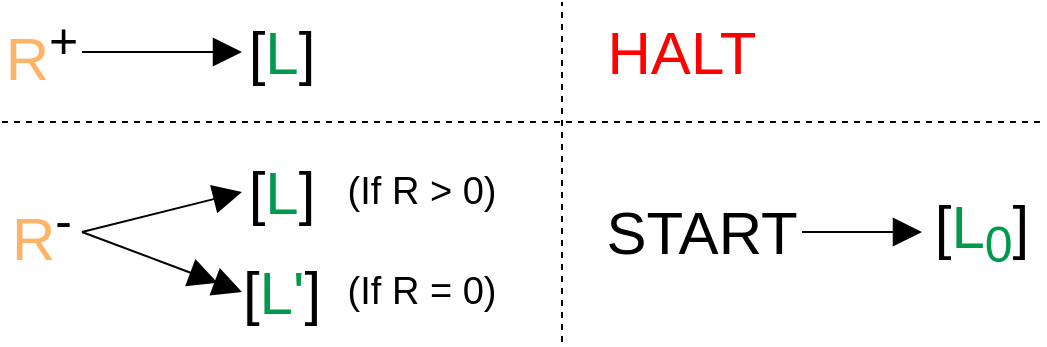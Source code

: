 <mxfile>
    <diagram id="ued--zfqTZWYC0bAPetx" name="Page-1">
        <mxGraphModel dx="1183" dy="341" grid="1" gridSize="10" guides="1" tooltips="1" connect="1" arrows="1" fold="1" page="1" pageScale="1" pageWidth="850" pageHeight="1100" math="0" shadow="0">
            <root>
                <mxCell id="0"/>
                <mxCell id="1" parent="0"/>
                <mxCell id="5" style="edgeStyle=none;html=1;exitX=1;exitY=0.5;exitDx=0;exitDy=0;entryX=0;entryY=0.5;entryDx=0;entryDy=0;fontSize=30;endArrow=block;endFill=1;endSize=12;" parent="1" source="3" target="4" edge="1">
                    <mxGeometry relative="1" as="geometry"/>
                </mxCell>
                <mxCell id="3" value="&lt;font color=&quot;#ffb366&quot;&gt;R&lt;/font&gt;&lt;sup&gt;+&lt;/sup&gt;" style="text;html=1;strokeColor=none;fillColor=none;align=center;verticalAlign=middle;whiteSpace=wrap;rounded=0;fontSize=30;" parent="1" vertex="1">
                    <mxGeometry x="40" y="60" width="40" height="50" as="geometry"/>
                </mxCell>
                <mxCell id="4" value="[&lt;font color=&quot;#00994d&quot;&gt;L&lt;/font&gt;]" style="text;html=1;strokeColor=none;fillColor=none;align=center;verticalAlign=middle;whiteSpace=wrap;rounded=0;fontSize=30;" parent="1" vertex="1">
                    <mxGeometry x="160" y="60" width="40" height="50" as="geometry"/>
                </mxCell>
                <mxCell id="6" style="edgeStyle=none;html=1;exitX=1;exitY=0.5;exitDx=0;exitDy=0;entryX=0;entryY=0.5;entryDx=0;entryDy=0;fontSize=30;endArrow=block;endFill=1;endSize=12;" parent="1" source="7" target="8" edge="1">
                    <mxGeometry relative="1" as="geometry"/>
                </mxCell>
                <mxCell id="10" style="edgeStyle=none;html=1;exitX=1;exitY=0.5;exitDx=0;exitDy=0;entryX=0;entryY=0.5;entryDx=0;entryDy=0;fontSize=30;endArrow=doubleBlock;endFill=1;endSize=12;" parent="1" source="7" target="9" edge="1">
                    <mxGeometry relative="1" as="geometry"/>
                </mxCell>
                <mxCell id="7" value="&lt;font color=&quot;#ffb366&quot;&gt;R&lt;/font&gt;&lt;sup&gt;-&lt;/sup&gt;" style="text;html=1;strokeColor=none;fillColor=none;align=center;verticalAlign=middle;whiteSpace=wrap;rounded=0;fontSize=30;" parent="1" vertex="1">
                    <mxGeometry x="40" y="150" width="40" height="50" as="geometry"/>
                </mxCell>
                <mxCell id="8" value="[&lt;font color=&quot;#00994d&quot;&gt;L&lt;/font&gt;]" style="text;html=1;strokeColor=none;fillColor=none;align=center;verticalAlign=middle;whiteSpace=wrap;rounded=0;fontSize=30;" parent="1" vertex="1">
                    <mxGeometry x="160" y="130" width="40" height="50" as="geometry"/>
                </mxCell>
                <mxCell id="9" value="[&lt;font color=&quot;#00994d&quot;&gt;L'&lt;/font&gt;]" style="text;html=1;strokeColor=none;fillColor=none;align=center;verticalAlign=middle;whiteSpace=wrap;rounded=0;fontSize=30;" parent="1" vertex="1">
                    <mxGeometry x="160" y="180" width="40" height="50" as="geometry"/>
                </mxCell>
                <mxCell id="12" value="HALT" style="text;html=1;strokeColor=none;fillColor=none;align=center;verticalAlign=middle;whiteSpace=wrap;rounded=0;fontSize=30;fontColor=#FF0000;" parent="1" vertex="1">
                    <mxGeometry x="340" y="70" width="80" height="30" as="geometry"/>
                </mxCell>
                <mxCell id="15" style="edgeStyle=none;html=1;exitX=1;exitY=0.5;exitDx=0;exitDy=0;entryX=0;entryY=0.5;entryDx=0;entryDy=0;fontSize=30;endArrow=block;endFill=1;endSize=12;" parent="1" source="13" target="14" edge="1">
                    <mxGeometry relative="1" as="geometry"/>
                </mxCell>
                <mxCell id="13" value="START" style="text;html=1;strokeColor=none;fillColor=none;align=center;verticalAlign=middle;whiteSpace=wrap;rounded=0;fontSize=30;" parent="1" vertex="1">
                    <mxGeometry x="340" y="160" width="100" height="30" as="geometry"/>
                </mxCell>
                <mxCell id="14" value="[&lt;font color=&quot;#00994d&quot;&gt;L&lt;sub&gt;0&lt;/sub&gt;&lt;/font&gt;]" style="text;html=1;strokeColor=none;fillColor=none;align=center;verticalAlign=middle;whiteSpace=wrap;rounded=0;fontSize=30;" parent="1" vertex="1">
                    <mxGeometry x="500" y="150" width="60" height="50" as="geometry"/>
                </mxCell>
                <mxCell id="16" value="(If R = 0)" style="text;html=1;strokeColor=none;fillColor=none;align=center;verticalAlign=middle;whiteSpace=wrap;rounded=0;fontSize=19;" parent="1" vertex="1">
                    <mxGeometry x="200" y="190" width="100" height="30" as="geometry"/>
                </mxCell>
                <mxCell id="17" value="(If R &amp;gt; 0)" style="text;html=1;strokeColor=none;fillColor=none;align=center;verticalAlign=middle;whiteSpace=wrap;rounded=0;fontSize=19;" parent="1" vertex="1">
                    <mxGeometry x="200" y="140" width="100" height="30" as="geometry"/>
                </mxCell>
                <mxCell id="18" value="" style="endArrow=none;html=1;fontSize=21;fontColor=#FF0000;endSize=12;dashed=1;" parent="1" edge="1">
                    <mxGeometry width="50" height="50" relative="1" as="geometry">
                        <mxPoint x="320" y="230" as="sourcePoint"/>
                        <mxPoint x="320" y="60" as="targetPoint"/>
                    </mxGeometry>
                </mxCell>
                <mxCell id="19" value="" style="endArrow=none;html=1;fontSize=21;fontColor=#FF0000;endSize=12;dashed=1;" parent="1" edge="1">
                    <mxGeometry width="50" height="50" relative="1" as="geometry">
                        <mxPoint x="40" y="120" as="sourcePoint"/>
                        <mxPoint x="560" y="120" as="targetPoint"/>
                    </mxGeometry>
                </mxCell>
            </root>
        </mxGraphModel>
    </diagram>
</mxfile>